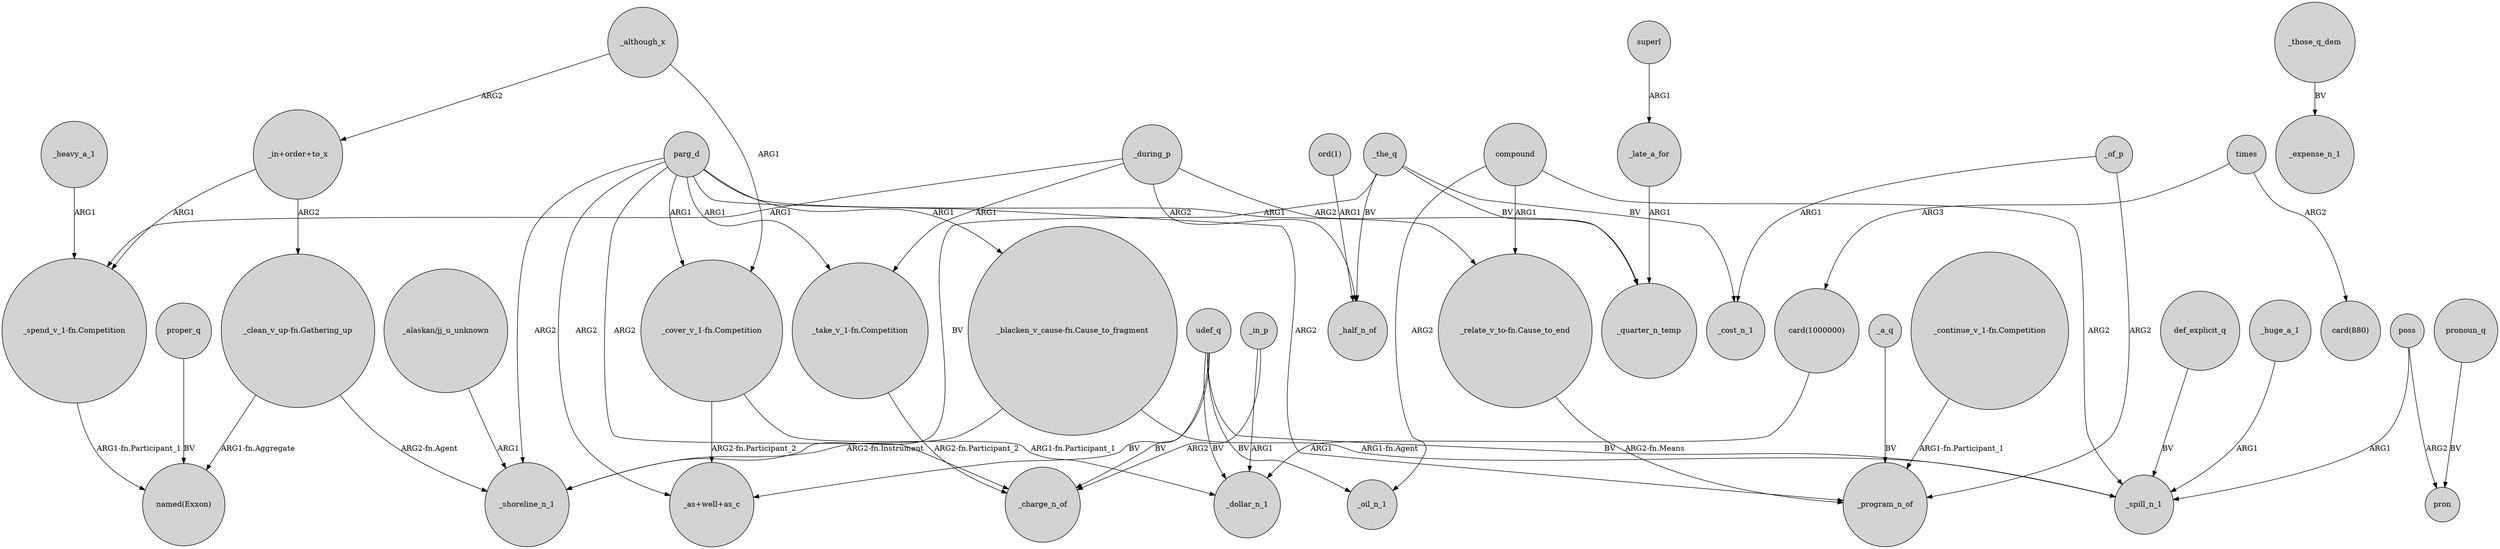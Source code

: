 digraph {
	node [shape=circle style=filled]
	_late_a_for -> _quarter_n_temp [label=ARG1]
	"_alaskan/jj_u_unknown" -> _shoreline_n_1 [label=ARG1]
	"_in+order+to_x" -> "_clean_v_up-fn.Gathering_up" [label=ARG2]
	compound -> _spill_n_1 [label=ARG2]
	_although_x -> "_in+order+to_x" [label=ARG2]
	compound -> "_relate_v_to-fn.Cause_to_end" [label=ARG1]
	parg_d -> "_cover_v_1-fn.Competition" [label=ARG1]
	_during_p -> _quarter_n_temp [label=ARG2]
	udef_q -> _oil_n_1 [label=BV]
	"_take_v_1-fn.Competition" -> _charge_n_of [label="ARG2-fn.Participant_2"]
	_the_q -> _quarter_n_temp [label=BV]
	_of_p -> _cost_n_1 [label=ARG1]
	superl -> _late_a_for [label=ARG1]
	_the_q -> _cost_n_1 [label=BV]
	times -> "card(1000000)" [label=ARG3]
	_the_q -> _shoreline_n_1 [label=BV]
	_during_p -> _half_n_of [label=ARG2]
	parg_d -> "_blacken_v_cause-fn.Cause_to_fragment" [label=ARG1]
	proper_q -> "named(Exxon)" [label=BV]
	"_cover_v_1-fn.Competition" -> _dollar_n_1 [label="ARG1-fn.Participant_1"]
	"_blacken_v_cause-fn.Cause_to_fragment" -> _shoreline_n_1 [label="ARG2-fn.Instrument"]
	pronoun_q -> pron [label=BV]
	"_clean_v_up-fn.Gathering_up" -> _shoreline_n_1 [label="ARG2-fn.Agent"]
	_in_p -> _dollar_n_1 [label=ARG1]
	def_explicit_q -> _spill_n_1 [label=BV]
	poss -> pron [label=ARG2]
	poss -> _spill_n_1 [label=ARG1]
	"_continue_v_1-fn.Competition" -> _program_n_of [label="ARG1-fn.Participant_1"]
	parg_d -> "_relate_v_to-fn.Cause_to_end" [label=ARG1]
	"_blacken_v_cause-fn.Cause_to_fragment" -> _spill_n_1 [label="ARG1-fn.Agent"]
	_heavy_a_1 -> "_spend_v_1-fn.Competition" [label=ARG1]
	"ord(1)" -> _half_n_of [label=ARG1]
	udef_q -> _spill_n_1 [label=BV]
	parg_d -> "_as+well+as_c" [label=ARG2]
	udef_q -> _dollar_n_1 [label=BV]
	"card(1000000)" -> _dollar_n_1 [label=ARG1]
	compound -> _oil_n_1 [label=ARG2]
	_the_q -> _half_n_of [label=BV]
	_huge_a_1 -> _spill_n_1 [label=ARG1]
	udef_q -> "_as+well+as_c" [label=BV]
	parg_d -> "_take_v_1-fn.Competition" [label=ARG1]
	times -> "card(880)" [label=ARG2]
	udef_q -> _charge_n_of [label=BV]
	"_in+order+to_x" -> "_spend_v_1-fn.Competition" [label=ARG1]
	_during_p -> "_take_v_1-fn.Competition" [label=ARG1]
	_of_p -> _program_n_of [label=ARG2]
	parg_d -> _program_n_of [label=ARG2]
	_although_x -> "_cover_v_1-fn.Competition" [label=ARG1]
	"_spend_v_1-fn.Competition" -> "named(Exxon)" [label="ARG1-fn.Participant_1"]
	parg_d -> _charge_n_of [label=ARG2]
	_a_q -> _program_n_of [label=BV]
	"_relate_v_to-fn.Cause_to_end" -> _program_n_of [label="ARG2-fn.Means"]
	_those_q_dem -> _expense_n_1 [label=BV]
	"_cover_v_1-fn.Competition" -> "_as+well+as_c" [label="ARG2-fn.Participant_2"]
	_during_p -> "_spend_v_1-fn.Competition" [label=ARG1]
	parg_d -> _shoreline_n_1 [label=ARG2]
	"_clean_v_up-fn.Gathering_up" -> "named(Exxon)" [label="ARG1-fn.Aggregate"]
	_in_p -> _charge_n_of [label=ARG2]
}
